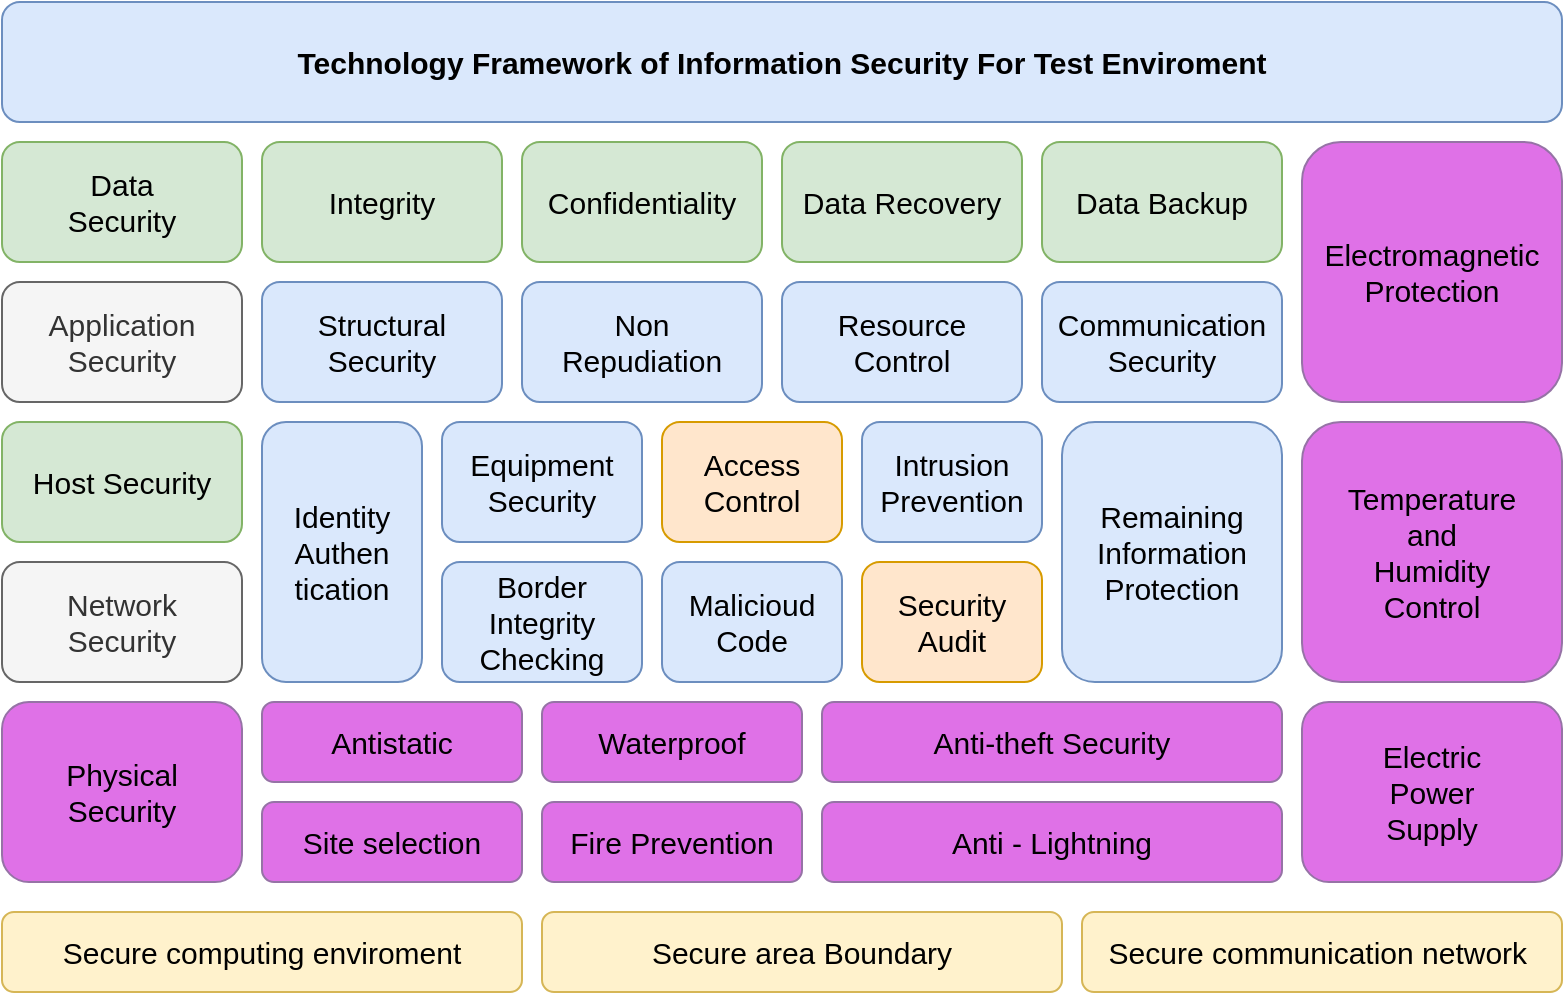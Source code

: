 <mxfile version="14.9.6" type="device"><diagram id="3F0Y2MKiGzmvv7k_Aybt" name="Página-1"><mxGraphModel dx="1024" dy="639" grid="1" gridSize="10" guides="1" tooltips="1" connect="1" arrows="1" fold="1" page="1" pageScale="1" pageWidth="827" pageHeight="1169" math="0" shadow="0"><root><mxCell id="0"/><mxCell id="1" parent="0"/><mxCell id="IsecrnKtMo_JFz5UBqdw-1" value="Technology Framework of Information Security For Test Enviroment" style="rounded=1;whiteSpace=wrap;html=1;fillColor=#dae8fc;strokeColor=#6c8ebf;fontStyle=1;fontSize=15;" vertex="1" parent="1"><mxGeometry x="20" y="130" width="780" height="60" as="geometry"/></mxCell><mxCell id="IsecrnKtMo_JFz5UBqdw-2" value="Data&lt;br&gt;Security" style="rounded=1;whiteSpace=wrap;html=1;fontSize=15;fillColor=#d5e8d4;strokeColor=#82b366;" vertex="1" parent="1"><mxGeometry x="20" y="200" width="120" height="60" as="geometry"/></mxCell><mxCell id="IsecrnKtMo_JFz5UBqdw-3" value="Integrity" style="rounded=1;whiteSpace=wrap;html=1;fontSize=15;fillColor=#d5e8d4;strokeColor=#82b366;" vertex="1" parent="1"><mxGeometry x="150" y="200" width="120" height="60" as="geometry"/></mxCell><mxCell id="IsecrnKtMo_JFz5UBqdw-4" value="Confidentiality" style="rounded=1;whiteSpace=wrap;html=1;fontSize=15;fillColor=#d5e8d4;strokeColor=#82b366;" vertex="1" parent="1"><mxGeometry x="280" y="200" width="120" height="60" as="geometry"/></mxCell><mxCell id="IsecrnKtMo_JFz5UBqdw-5" value="Data Recovery" style="rounded=1;whiteSpace=wrap;html=1;fontSize=15;fillColor=#d5e8d4;strokeColor=#82b366;" vertex="1" parent="1"><mxGeometry x="410" y="200" width="120" height="60" as="geometry"/></mxCell><mxCell id="IsecrnKtMo_JFz5UBqdw-6" value="Data Backup" style="rounded=1;whiteSpace=wrap;html=1;fontSize=15;fillColor=#d5e8d4;strokeColor=#82b366;" vertex="1" parent="1"><mxGeometry x="540" y="200" width="120" height="60" as="geometry"/></mxCell><mxCell id="IsecrnKtMo_JFz5UBqdw-7" value="Electromagnetic Protection" style="rounded=1;whiteSpace=wrap;html=1;fontSize=15;strokeColor=#9673a6;fillColor=#DF71E7;" vertex="1" parent="1"><mxGeometry x="670" y="200" width="130" height="130" as="geometry"/></mxCell><mxCell id="IsecrnKtMo_JFz5UBqdw-8" value="Application Security" style="rounded=1;whiteSpace=wrap;html=1;fontSize=15;fillColor=#f5f5f5;strokeColor=#666666;fontColor=#333333;" vertex="1" parent="1"><mxGeometry x="20" y="270" width="120" height="60" as="geometry"/></mxCell><mxCell id="IsecrnKtMo_JFz5UBqdw-9" value="Host Security" style="rounded=1;whiteSpace=wrap;html=1;fontSize=15;fillColor=#d5e8d4;strokeColor=#82b366;" vertex="1" parent="1"><mxGeometry x="20" y="340" width="120" height="60" as="geometry"/></mxCell><mxCell id="IsecrnKtMo_JFz5UBqdw-10" value="Network&lt;br&gt;Security" style="rounded=1;whiteSpace=wrap;html=1;fontSize=15;fillColor=#f5f5f5;strokeColor=#666666;fontColor=#333333;" vertex="1" parent="1"><mxGeometry x="20" y="410" width="120" height="60" as="geometry"/></mxCell><mxCell id="IsecrnKtMo_JFz5UBqdw-11" value="Physical&lt;br&gt;Security" style="rounded=1;whiteSpace=wrap;html=1;fontSize=15;strokeColor=#9673a6;fillColor=#DF71E7;" vertex="1" parent="1"><mxGeometry x="20" y="480" width="120" height="90" as="geometry"/></mxCell><mxCell id="IsecrnKtMo_JFz5UBqdw-12" value="Structural&lt;br&gt;Security" style="rounded=1;whiteSpace=wrap;html=1;fontSize=15;fillColor=#dae8fc;strokeColor=#6c8ebf;" vertex="1" parent="1"><mxGeometry x="150" y="270" width="120" height="60" as="geometry"/></mxCell><mxCell id="IsecrnKtMo_JFz5UBqdw-13" value="Non&lt;br&gt;Repudiation" style="rounded=1;whiteSpace=wrap;html=1;fontSize=15;fillColor=#dae8fc;strokeColor=#6c8ebf;" vertex="1" parent="1"><mxGeometry x="280" y="270" width="120" height="60" as="geometry"/></mxCell><mxCell id="IsecrnKtMo_JFz5UBqdw-14" value="Resource&lt;br&gt;Control" style="rounded=1;whiteSpace=wrap;html=1;fontSize=15;fillColor=#dae8fc;strokeColor=#6c8ebf;" vertex="1" parent="1"><mxGeometry x="410" y="270" width="120" height="60" as="geometry"/></mxCell><mxCell id="IsecrnKtMo_JFz5UBqdw-15" value="Communication&lt;br&gt;Security" style="rounded=1;whiteSpace=wrap;html=1;fontSize=15;fillColor=#dae8fc;strokeColor=#6c8ebf;" vertex="1" parent="1"><mxGeometry x="540" y="270" width="120" height="60" as="geometry"/></mxCell><mxCell id="IsecrnKtMo_JFz5UBqdw-16" value="Identity&lt;br&gt;Authen&lt;br&gt;tication" style="rounded=1;whiteSpace=wrap;html=1;fontSize=15;fillColor=#dae8fc;strokeColor=#6c8ebf;" vertex="1" parent="1"><mxGeometry x="150" y="340" width="80" height="130" as="geometry"/></mxCell><mxCell id="IsecrnKtMo_JFz5UBqdw-17" value="Equipment&lt;br&gt;Security" style="rounded=1;whiteSpace=wrap;html=1;fontSize=15;fillColor=#dae8fc;strokeColor=#6c8ebf;" vertex="1" parent="1"><mxGeometry x="240" y="340" width="100" height="60" as="geometry"/></mxCell><mxCell id="IsecrnKtMo_JFz5UBqdw-18" value="Border Integrity&lt;br&gt;Checking" style="rounded=1;whiteSpace=wrap;html=1;fontSize=15;fillColor=#dae8fc;strokeColor=#6c8ebf;" vertex="1" parent="1"><mxGeometry x="240" y="410" width="100" height="60" as="geometry"/></mxCell><mxCell id="IsecrnKtMo_JFz5UBqdw-19" value="Access&lt;br&gt;Control" style="rounded=1;whiteSpace=wrap;html=1;fontSize=15;fillColor=#ffe6cc;strokeColor=#d79b00;" vertex="1" parent="1"><mxGeometry x="350" y="340" width="90" height="60" as="geometry"/></mxCell><mxCell id="IsecrnKtMo_JFz5UBqdw-20" value="Malicioud&lt;br&gt;Code" style="rounded=1;whiteSpace=wrap;html=1;fontSize=15;fillColor=#dae8fc;strokeColor=#6c8ebf;" vertex="1" parent="1"><mxGeometry x="350" y="410" width="90" height="60" as="geometry"/></mxCell><mxCell id="IsecrnKtMo_JFz5UBqdw-21" value="Intrusion&lt;br&gt;Prevention" style="rounded=1;whiteSpace=wrap;html=1;fontSize=15;fillColor=#dae8fc;strokeColor=#6c8ebf;" vertex="1" parent="1"><mxGeometry x="450" y="340" width="90" height="60" as="geometry"/></mxCell><mxCell id="IsecrnKtMo_JFz5UBqdw-22" value="Security&lt;br&gt;Audit" style="rounded=1;whiteSpace=wrap;html=1;fontSize=15;fillColor=#ffe6cc;strokeColor=#d79b00;" vertex="1" parent="1"><mxGeometry x="450" y="410" width="90" height="60" as="geometry"/></mxCell><mxCell id="IsecrnKtMo_JFz5UBqdw-23" value="Remaining&lt;br&gt;Information&lt;br&gt;Protection" style="rounded=1;whiteSpace=wrap;html=1;fontSize=15;fillColor=#dae8fc;strokeColor=#6c8ebf;" vertex="1" parent="1"><mxGeometry x="550" y="340" width="110" height="130" as="geometry"/></mxCell><mxCell id="IsecrnKtMo_JFz5UBqdw-24" value="Temperature&lt;br&gt;and&lt;br&gt;Humidity&lt;br&gt;Control" style="rounded=1;whiteSpace=wrap;html=1;fontSize=15;strokeColor=#9673a6;fillColor=#DF71E7;" vertex="1" parent="1"><mxGeometry x="670" y="340" width="130" height="130" as="geometry"/></mxCell><mxCell id="IsecrnKtMo_JFz5UBqdw-25" value="Electric&lt;br&gt;Power&lt;br&gt;Supply" style="rounded=1;whiteSpace=wrap;html=1;fontSize=15;strokeColor=#9673a6;fillColor=#DF71E7;" vertex="1" parent="1"><mxGeometry x="670" y="480" width="130" height="90" as="geometry"/></mxCell><mxCell id="IsecrnKtMo_JFz5UBqdw-26" value="Antistatic" style="rounded=1;whiteSpace=wrap;html=1;fontSize=15;strokeColor=#9673a6;fillColor=#DF71E7;" vertex="1" parent="1"><mxGeometry x="150" y="480" width="130" height="40" as="geometry"/></mxCell><mxCell id="IsecrnKtMo_JFz5UBqdw-27" value="Site selection" style="rounded=1;whiteSpace=wrap;html=1;fontSize=15;strokeColor=#9673a6;fillColor=#DF71E7;" vertex="1" parent="1"><mxGeometry x="150" y="530" width="130" height="40" as="geometry"/></mxCell><mxCell id="IsecrnKtMo_JFz5UBqdw-28" value="Waterproof" style="rounded=1;whiteSpace=wrap;html=1;fontSize=15;strokeColor=#9673a6;fillColor=#DF71E7;" vertex="1" parent="1"><mxGeometry x="290" y="480" width="130" height="40" as="geometry"/></mxCell><mxCell id="IsecrnKtMo_JFz5UBqdw-29" value="Anti-theft Security" style="rounded=1;whiteSpace=wrap;html=1;fontSize=15;strokeColor=#9673a6;fillColor=#DF71E7;" vertex="1" parent="1"><mxGeometry x="430" y="480" width="230" height="40" as="geometry"/></mxCell><mxCell id="IsecrnKtMo_JFz5UBqdw-30" value="Fire Prevention" style="rounded=1;whiteSpace=wrap;html=1;fontSize=15;strokeColor=#9673a6;fillColor=#DF71E7;" vertex="1" parent="1"><mxGeometry x="290" y="530" width="130" height="40" as="geometry"/></mxCell><mxCell id="IsecrnKtMo_JFz5UBqdw-31" value="Anti - Lightning" style="rounded=1;whiteSpace=wrap;html=1;fontSize=15;strokeColor=#9673a6;fillColor=#DF71E7;" vertex="1" parent="1"><mxGeometry x="430" y="530" width="230" height="40" as="geometry"/></mxCell><mxCell id="IsecrnKtMo_JFz5UBqdw-32" value="Secure computing enviroment" style="rounded=1;whiteSpace=wrap;html=1;fontSize=15;strokeColor=#d6b656;fillColor=#fff2cc;" vertex="1" parent="1"><mxGeometry x="20" y="585" width="260" height="40" as="geometry"/></mxCell><mxCell id="IsecrnKtMo_JFz5UBqdw-33" value="Secure area Boundary" style="rounded=1;whiteSpace=wrap;html=1;fontSize=15;strokeColor=#d6b656;fillColor=#fff2cc;" vertex="1" parent="1"><mxGeometry x="290" y="585" width="260" height="40" as="geometry"/></mxCell><mxCell id="IsecrnKtMo_JFz5UBqdw-34" value="Secure communication network&amp;nbsp;" style="rounded=1;whiteSpace=wrap;html=1;fontSize=15;strokeColor=#d6b656;fillColor=#fff2cc;" vertex="1" parent="1"><mxGeometry x="560" y="585" width="240" height="40" as="geometry"/></mxCell></root></mxGraphModel></diagram></mxfile>